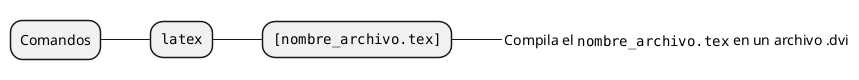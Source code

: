@startmindmap
* Comandos
** ""latex""
*** ""[nombre_archivo.tex]""
****_ Compila el ""nombre_archivo.tex"" en un archivo .dvi
@endmindmap